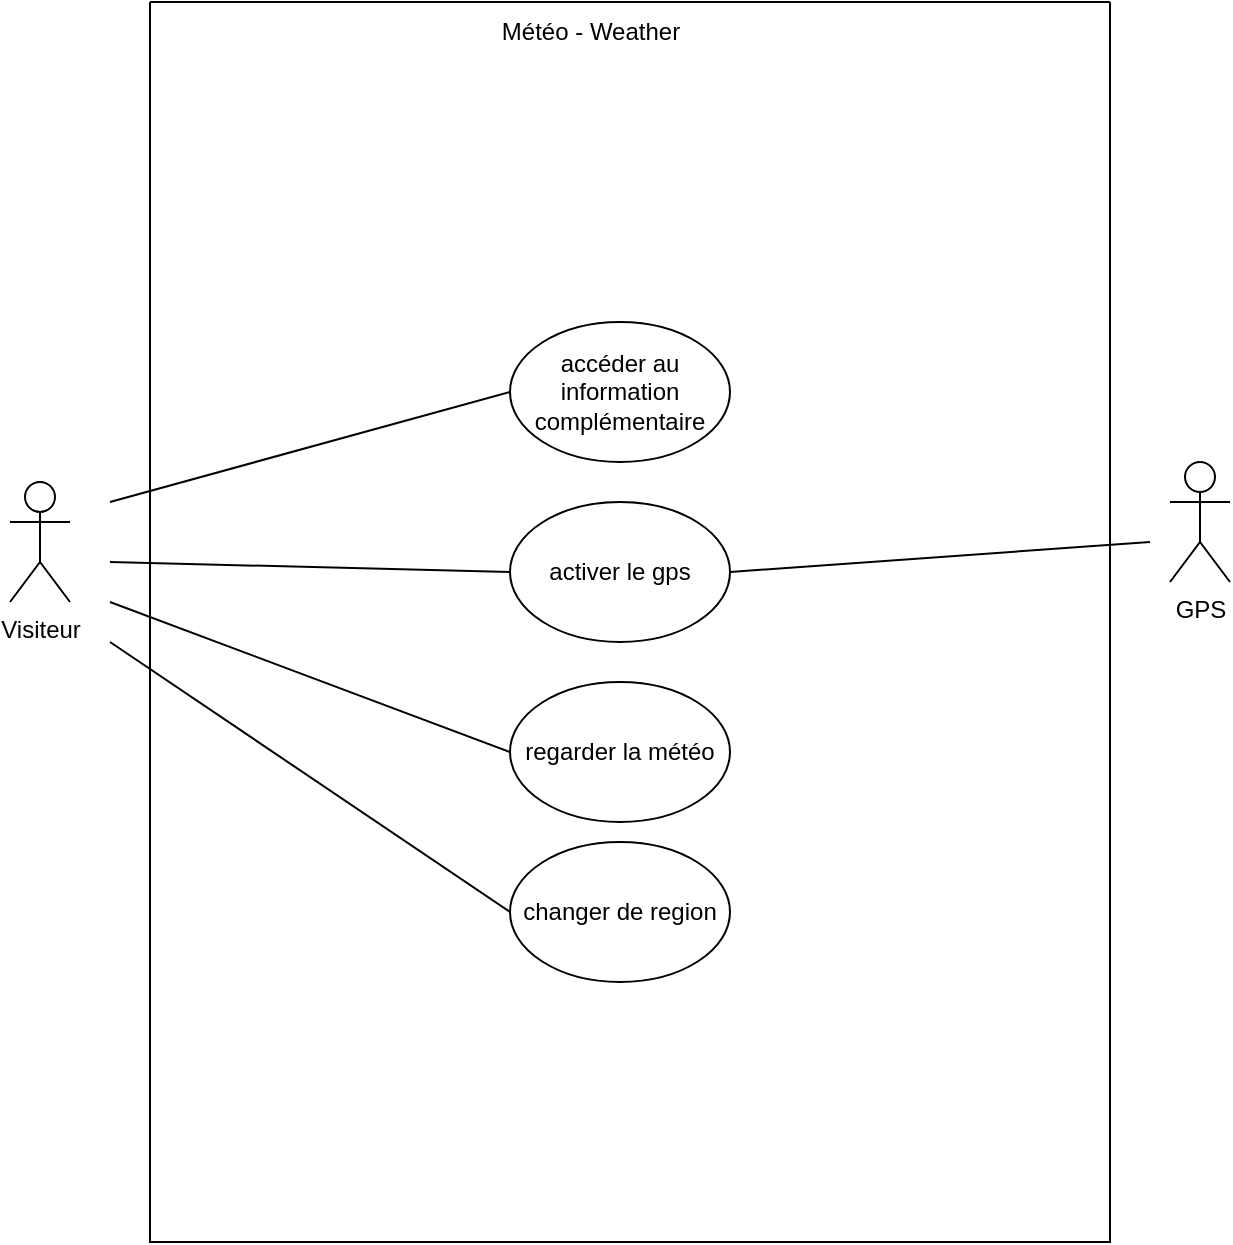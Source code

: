 <mxfile>
    <diagram id="BMqE2Bii-0cPpzBC7T4K" name="Page-1">
        <mxGraphModel dx="1047" dy="802" grid="1" gridSize="10" guides="1" tooltips="1" connect="1" arrows="1" fold="1" page="1" pageScale="1" pageWidth="827" pageHeight="1169" math="0" shadow="0">
            <root>
                <mxCell id="0"/>
                <mxCell id="1" parent="0"/>
                <mxCell id="2" value="" style="swimlane;startSize=0;" vertex="1" parent="1">
                    <mxGeometry x="160" y="110" width="480" height="620" as="geometry"/>
                </mxCell>
                <mxCell id="7" value="Météo - Weather" style="text;html=1;align=center;verticalAlign=middle;resizable=0;points=[];autosize=1;strokeColor=none;fillColor=none;" vertex="1" parent="2">
                    <mxGeometry x="165" width="110" height="30" as="geometry"/>
                </mxCell>
                <mxCell id="16" style="edgeStyle=none;html=1;exitX=0;exitY=0.5;exitDx=0;exitDy=0;endArrow=none;endFill=0;" edge="1" parent="2" source="8">
                    <mxGeometry relative="1" as="geometry">
                        <mxPoint x="-20" y="250" as="targetPoint"/>
                    </mxGeometry>
                </mxCell>
                <mxCell id="8" value="accéder au information&lt;div&gt;complémentaire&lt;/div&gt;" style="ellipse;whiteSpace=wrap;html=1;" vertex="1" parent="2">
                    <mxGeometry x="180" y="160" width="110" height="70" as="geometry"/>
                </mxCell>
                <mxCell id="17" style="edgeStyle=none;html=1;exitX=0;exitY=0.5;exitDx=0;exitDy=0;endArrow=none;endFill=0;" edge="1" parent="2" source="10">
                    <mxGeometry relative="1" as="geometry">
                        <mxPoint x="-20" y="300" as="targetPoint"/>
                    </mxGeometry>
                </mxCell>
                <mxCell id="10" value="regarder la&lt;span style=&quot;font-family: monospace; font-size: 0px; text-align: start; text-wrap-mode: nowrap;&quot;&gt;%3CmxGraphModel%3E%3Croot%3E%3CmxCell%20id%3D%220%22%2F%3E%3CmxCell%20id%3D%221%22%20parent%3D%220%22%2F%3E%3CmxCell%20id%3D%222%22%20value%3D%22acc%C3%A9der%20au%20information%26lt%3Bdiv%26gt%3Bcompl%C3%A9mentaire%26lt%3B%2Fdiv%26gt%3B%22%20style%3D%22ellipse%3BwhiteSpace%3Dwrap%3Bhtml%3D1%3B%22%20vertex%3D%221%22%20parent%3D%221%22%3E%3CmxGeometry%20x%3D%22340%22%20y%3D%22310%22%20width%3D%22110%22%20height%3D%2270%22%20as%3D%22geometry%22%2F%3E%3C%2FmxCell%3E%3C%2Froot%3E%3C%2FmxGraphModel%3E&lt;/span&gt;&amp;nbsp;météo" style="ellipse;whiteSpace=wrap;html=1;" vertex="1" parent="2">
                    <mxGeometry x="180" y="340" width="110" height="70" as="geometry"/>
                </mxCell>
                <mxCell id="18" style="edgeStyle=none;html=1;exitX=0;exitY=0.5;exitDx=0;exitDy=0;endArrow=none;endFill=0;" edge="1" parent="2" source="11">
                    <mxGeometry relative="1" as="geometry">
                        <mxPoint x="-20" y="320" as="targetPoint"/>
                    </mxGeometry>
                </mxCell>
                <mxCell id="11" value="changer de region" style="ellipse;whiteSpace=wrap;html=1;" vertex="1" parent="2">
                    <mxGeometry x="180" y="420" width="110" height="70" as="geometry"/>
                </mxCell>
                <mxCell id="14" style="edgeStyle=none;html=1;exitX=1;exitY=0.5;exitDx=0;exitDy=0;endArrow=none;endFill=0;" edge="1" parent="2" source="13">
                    <mxGeometry relative="1" as="geometry">
                        <mxPoint x="500" y="270" as="targetPoint"/>
                    </mxGeometry>
                </mxCell>
                <mxCell id="15" style="edgeStyle=none;html=1;exitX=0;exitY=0.5;exitDx=0;exitDy=0;endArrow=none;endFill=0;" edge="1" parent="2" source="13">
                    <mxGeometry relative="1" as="geometry">
                        <mxPoint x="-20" y="280" as="targetPoint"/>
                    </mxGeometry>
                </mxCell>
                <mxCell id="13" value="activer le gps" style="ellipse;whiteSpace=wrap;html=1;" vertex="1" parent="2">
                    <mxGeometry x="180" y="250" width="110" height="70" as="geometry"/>
                </mxCell>
                <mxCell id="3" value="Visiteur" style="shape=umlActor;verticalLabelPosition=bottom;verticalAlign=top;html=1;outlineConnect=0;" vertex="1" parent="1">
                    <mxGeometry x="90" y="350" width="30" height="60" as="geometry"/>
                </mxCell>
                <mxCell id="12" value="GPS" style="shape=umlActor;verticalLabelPosition=bottom;verticalAlign=top;html=1;outlineConnect=0;" vertex="1" parent="1">
                    <mxGeometry x="670" y="340" width="30" height="60" as="geometry"/>
                </mxCell>
            </root>
        </mxGraphModel>
    </diagram>
</mxfile>
